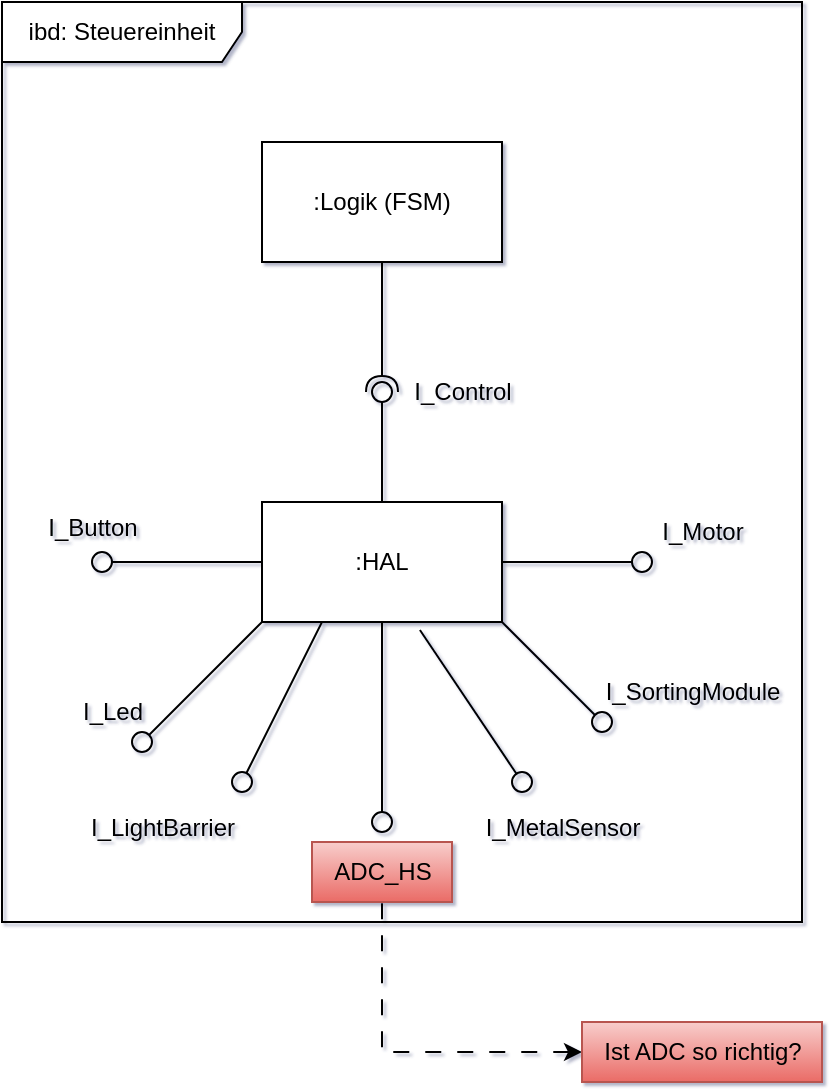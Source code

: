 <mxfile version="24.8.3">
  <diagram name="Seite-1" id="tnqm7oAm5LEcIKe84EWx">
    <mxGraphModel dx="1426" dy="781" grid="1" gridSize="10" guides="1" tooltips="1" connect="1" arrows="1" fold="1" page="1" pageScale="1" pageWidth="827" pageHeight="1169" background="#ffffff" math="0" shadow="1">
      <root>
        <mxCell id="0" />
        <mxCell id="1" parent="0" />
        <mxCell id="e7e5Pima9_hSHRywexH0-1" value=":Logik (FSM)" style="rounded=0;whiteSpace=wrap;html=1;" vertex="1" parent="1">
          <mxGeometry x="340" y="180" width="120" height="60" as="geometry" />
        </mxCell>
        <mxCell id="e7e5Pima9_hSHRywexH0-2" value="" style="rounded=0;orthogonalLoop=1;jettySize=auto;html=1;endArrow=halfCircle;endFill=0;endSize=6;strokeWidth=1;sketch=0;" edge="1" target="e7e5Pima9_hSHRywexH0-4" parent="1" source="e7e5Pima9_hSHRywexH0-1">
          <mxGeometry relative="1" as="geometry">
            <mxPoint x="430" y="425" as="sourcePoint" />
          </mxGeometry>
        </mxCell>
        <mxCell id="e7e5Pima9_hSHRywexH0-3" value="" style="rounded=0;orthogonalLoop=1;jettySize=auto;html=1;endArrow=oval;endFill=0;sketch=0;sourcePerimeterSpacing=0;targetPerimeterSpacing=0;endSize=10;" edge="1" target="e7e5Pima9_hSHRywexH0-4" parent="1" source="e7e5Pima9_hSHRywexH0-5">
          <mxGeometry relative="1" as="geometry">
            <mxPoint x="400" y="400" as="sourcePoint" />
          </mxGeometry>
        </mxCell>
        <mxCell id="e7e5Pima9_hSHRywexH0-4" value="" style="ellipse;whiteSpace=wrap;html=1;align=center;aspect=fixed;fillColor=none;strokeColor=none;resizable=0;perimeter=centerPerimeter;rotatable=0;allowArrows=0;points=[];outlineConnect=1;" vertex="1" parent="1">
          <mxGeometry x="395" y="300" width="10" height="10" as="geometry" />
        </mxCell>
        <mxCell id="e7e5Pima9_hSHRywexH0-5" value=":HAL" style="rounded=0;whiteSpace=wrap;html=1;" vertex="1" parent="1">
          <mxGeometry x="340" y="360" width="120" height="60" as="geometry" />
        </mxCell>
        <mxCell id="e7e5Pima9_hSHRywexH0-6" value="I_Control" style="text;html=1;align=center;verticalAlign=middle;resizable=0;points=[];autosize=1;strokeColor=none;fillColor=none;" vertex="1" parent="1">
          <mxGeometry x="405" y="290" width="70" height="30" as="geometry" />
        </mxCell>
        <mxCell id="e7e5Pima9_hSHRywexH0-7" value="" style="rounded=0;orthogonalLoop=1;jettySize=auto;html=1;endArrow=oval;endFill=0;sketch=0;sourcePerimeterSpacing=0;targetPerimeterSpacing=0;endSize=10;exitX=0;exitY=0.5;exitDx=0;exitDy=0;" edge="1" parent="1" source="e7e5Pima9_hSHRywexH0-5">
          <mxGeometry relative="1" as="geometry">
            <mxPoint x="410" y="370" as="sourcePoint" />
            <mxPoint x="260" y="390" as="targetPoint" />
          </mxGeometry>
        </mxCell>
        <mxCell id="e7e5Pima9_hSHRywexH0-8" value="" style="rounded=0;orthogonalLoop=1;jettySize=auto;html=1;endArrow=oval;endFill=0;sketch=0;sourcePerimeterSpacing=0;targetPerimeterSpacing=0;endSize=10;exitX=0.25;exitY=1;exitDx=0;exitDy=0;" edge="1" parent="1" source="e7e5Pima9_hSHRywexH0-5">
          <mxGeometry relative="1" as="geometry">
            <mxPoint x="350" y="400" as="sourcePoint" />
            <mxPoint x="330" y="500" as="targetPoint" />
          </mxGeometry>
        </mxCell>
        <mxCell id="e7e5Pima9_hSHRywexH0-9" value="" style="rounded=0;orthogonalLoop=1;jettySize=auto;html=1;endArrow=oval;endFill=0;sketch=0;sourcePerimeterSpacing=0;targetPerimeterSpacing=0;endSize=10;exitX=0;exitY=1;exitDx=0;exitDy=0;" edge="1" parent="1" source="e7e5Pima9_hSHRywexH0-5">
          <mxGeometry relative="1" as="geometry">
            <mxPoint x="360" y="410" as="sourcePoint" />
            <mxPoint x="280" y="480" as="targetPoint" />
          </mxGeometry>
        </mxCell>
        <mxCell id="e7e5Pima9_hSHRywexH0-10" value="" style="rounded=0;orthogonalLoop=1;jettySize=auto;html=1;endArrow=oval;endFill=0;sketch=0;sourcePerimeterSpacing=0;targetPerimeterSpacing=0;endSize=10;exitX=1;exitY=1;exitDx=0;exitDy=0;" edge="1" parent="1" source="e7e5Pima9_hSHRywexH0-5">
          <mxGeometry relative="1" as="geometry">
            <mxPoint x="370" y="420" as="sourcePoint" />
            <mxPoint x="510" y="470" as="targetPoint" />
          </mxGeometry>
        </mxCell>
        <mxCell id="e7e5Pima9_hSHRywexH0-11" value="" style="rounded=0;orthogonalLoop=1;jettySize=auto;html=1;endArrow=oval;endFill=0;sketch=0;sourcePerimeterSpacing=0;targetPerimeterSpacing=0;endSize=10;exitX=1;exitY=0.5;exitDx=0;exitDy=0;" edge="1" parent="1" source="e7e5Pima9_hSHRywexH0-5">
          <mxGeometry relative="1" as="geometry">
            <mxPoint x="380" y="430" as="sourcePoint" />
            <mxPoint x="530" y="390" as="targetPoint" />
          </mxGeometry>
        </mxCell>
        <mxCell id="e7e5Pima9_hSHRywexH0-12" value="" style="rounded=0;orthogonalLoop=1;jettySize=auto;html=1;endArrow=oval;endFill=0;sketch=0;sourcePerimeterSpacing=0;targetPerimeterSpacing=0;endSize=10;exitX=0.658;exitY=1.067;exitDx=0;exitDy=0;exitPerimeter=0;" edge="1" parent="1" source="e7e5Pima9_hSHRywexH0-5">
          <mxGeometry relative="1" as="geometry">
            <mxPoint x="390" y="440" as="sourcePoint" />
            <mxPoint x="470" y="500" as="targetPoint" />
          </mxGeometry>
        </mxCell>
        <mxCell id="e7e5Pima9_hSHRywexH0-13" value="I_Motor" style="text;html=1;align=center;verticalAlign=middle;resizable=0;points=[];autosize=1;strokeColor=none;fillColor=none;" vertex="1" parent="1">
          <mxGeometry x="530" y="360" width="60" height="30" as="geometry" />
        </mxCell>
        <mxCell id="e7e5Pima9_hSHRywexH0-14" value="I_SortingModule" style="text;html=1;align=center;verticalAlign=middle;resizable=0;points=[];autosize=1;strokeColor=none;fillColor=none;" vertex="1" parent="1">
          <mxGeometry x="500" y="440" width="110" height="30" as="geometry" />
        </mxCell>
        <mxCell id="e7e5Pima9_hSHRywexH0-15" value="I_MetalSensor" style="text;html=1;align=center;verticalAlign=middle;resizable=0;points=[];autosize=1;strokeColor=none;fillColor=none;" vertex="1" parent="1">
          <mxGeometry x="440" y="508" width="100" height="30" as="geometry" />
        </mxCell>
        <mxCell id="e7e5Pima9_hSHRywexH0-16" value="I_LightBarrier" style="text;html=1;align=center;verticalAlign=middle;resizable=0;points=[];autosize=1;strokeColor=none;fillColor=none;" vertex="1" parent="1">
          <mxGeometry x="240" y="508" width="100" height="30" as="geometry" />
        </mxCell>
        <mxCell id="e7e5Pima9_hSHRywexH0-17" value="I_Led" style="text;html=1;align=center;verticalAlign=middle;resizable=0;points=[];autosize=1;strokeColor=none;fillColor=none;" vertex="1" parent="1">
          <mxGeometry x="240" y="450" width="50" height="30" as="geometry" />
        </mxCell>
        <mxCell id="e7e5Pima9_hSHRywexH0-18" value="I_Button" style="text;html=1;align=center;verticalAlign=middle;resizable=0;points=[];autosize=1;strokeColor=none;fillColor=none;" vertex="1" parent="1">
          <mxGeometry x="220" y="358" width="70" height="30" as="geometry" />
        </mxCell>
        <mxCell id="e7e5Pima9_hSHRywexH0-19" value="" style="rounded=0;orthogonalLoop=1;jettySize=auto;html=1;endArrow=oval;endFill=0;sketch=0;sourcePerimeterSpacing=0;targetPerimeterSpacing=0;endSize=10;exitX=0.5;exitY=1;exitDx=0;exitDy=0;" edge="1" parent="1" source="e7e5Pima9_hSHRywexH0-5">
          <mxGeometry relative="1" as="geometry">
            <mxPoint x="470" y="400" as="sourcePoint" />
            <mxPoint x="400" y="520" as="targetPoint" />
          </mxGeometry>
        </mxCell>
        <mxCell id="e7e5Pima9_hSHRywexH0-20" value="ADC_HS" style="text;html=1;align=center;verticalAlign=middle;resizable=0;points=[];autosize=1;strokeColor=#b85450;fillColor=#f8cecc;gradientColor=#ea6b66;" vertex="1" parent="1">
          <mxGeometry x="365" y="530" width="70" height="30" as="geometry" />
        </mxCell>
        <mxCell id="e7e5Pima9_hSHRywexH0-23" style="edgeStyle=orthogonalEdgeStyle;rounded=0;orthogonalLoop=1;jettySize=auto;html=1;dashed=1;dashPattern=8 8;endArrow=none;endFill=0;startArrow=classic;startFill=1;" edge="1" parent="1" source="e7e5Pima9_hSHRywexH0-21" target="e7e5Pima9_hSHRywexH0-20">
          <mxGeometry relative="1" as="geometry" />
        </mxCell>
        <mxCell id="e7e5Pima9_hSHRywexH0-21" value="Ist ADC so richtig?" style="text;html=1;align=center;verticalAlign=middle;resizable=0;points=[];autosize=1;strokeColor=#b85450;fillColor=#f8cecc;gradientColor=#ea6b66;" vertex="1" parent="1">
          <mxGeometry x="500" y="620" width="120" height="30" as="geometry" />
        </mxCell>
        <mxCell id="e7e5Pima9_hSHRywexH0-22" value="ibd: Steuereinheit" style="shape=umlFrame;whiteSpace=wrap;html=1;pointerEvents=0;width=120;height=30;" vertex="1" parent="1">
          <mxGeometry x="210" y="110" width="400" height="460" as="geometry" />
        </mxCell>
      </root>
    </mxGraphModel>
  </diagram>
</mxfile>
